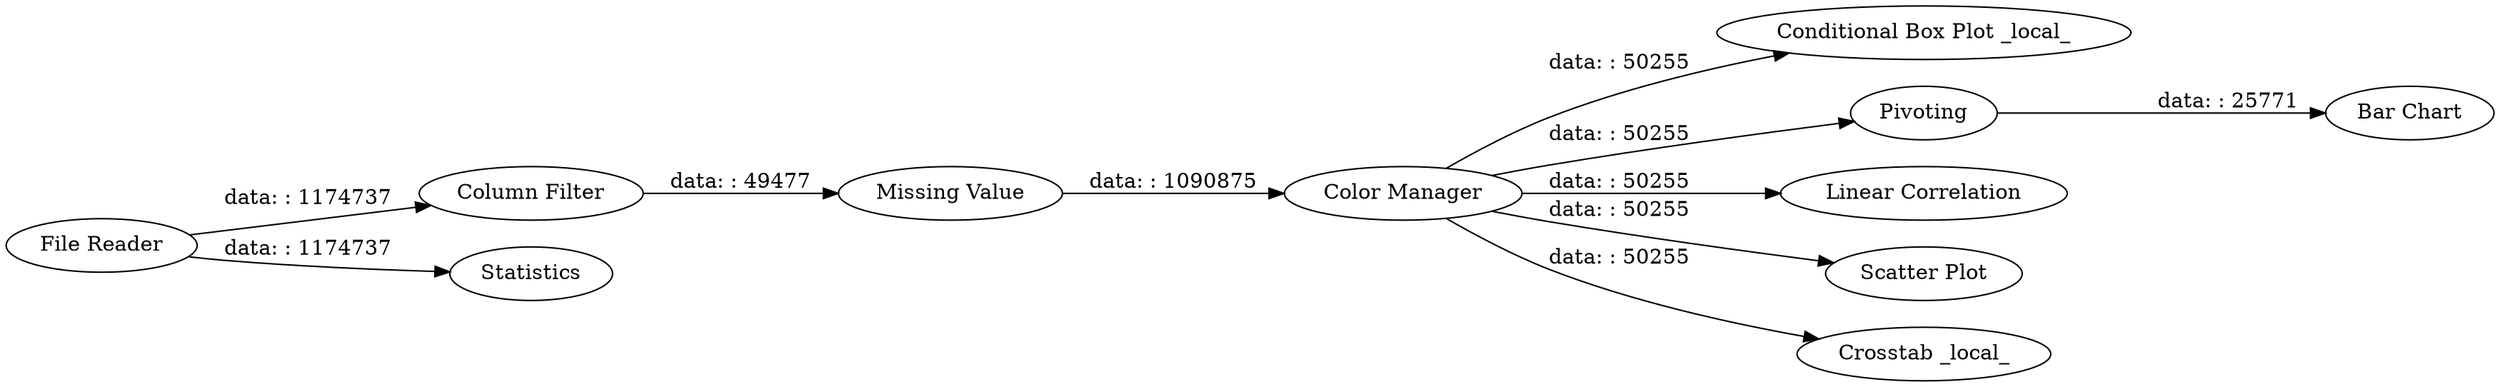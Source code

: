 digraph {
	"3969439780746421663_10" [label="Conditional Box Plot _local_"]
	"3969439780746421663_9" [label="Bar Chart"]
	"3969439780746421663_5" [label="Color Manager"]
	"3969439780746421663_6" [label=Pivoting]
	"3969439780746421663_8" [label="Linear Correlation"]
	"3969439780746421663_11" [label="Scatter Plot"]
	"3969439780746421663_1" [label="File Reader"]
	"3969439780746421663_3" [label="Column Filter"]
	"3969439780746421663_7" [label="Crosstab _local_"]
	"3969439780746421663_4" [label="Missing Value"]
	"3969439780746421663_2" [label=Statistics]
	"3969439780746421663_5" -> "3969439780746421663_7" [label="data: : 50255"]
	"3969439780746421663_5" -> "3969439780746421663_11" [label="data: : 50255"]
	"3969439780746421663_4" -> "3969439780746421663_5" [label="data: : 1090875"]
	"3969439780746421663_5" -> "3969439780746421663_10" [label="data: : 50255"]
	"3969439780746421663_5" -> "3969439780746421663_8" [label="data: : 50255"]
	"3969439780746421663_5" -> "3969439780746421663_6" [label="data: : 50255"]
	"3969439780746421663_3" -> "3969439780746421663_4" [label="data: : 49477"]
	"3969439780746421663_1" -> "3969439780746421663_3" [label="data: : 1174737"]
	"3969439780746421663_1" -> "3969439780746421663_2" [label="data: : 1174737"]
	"3969439780746421663_6" -> "3969439780746421663_9" [label="data: : 25771"]
	rankdir=LR
}
